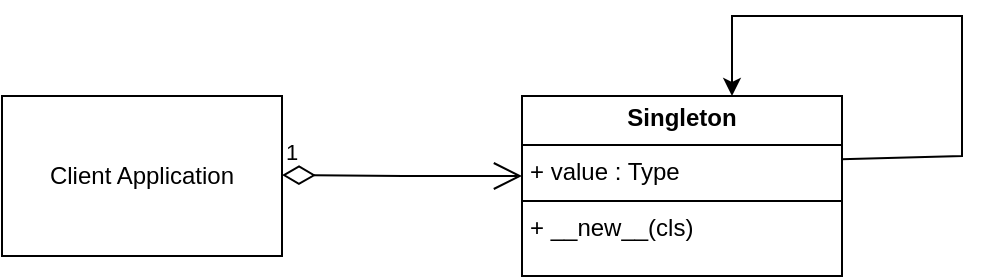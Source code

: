 <mxfile version="26.1.1">
  <diagram name="Page-1" id="gWUmgmVOKj-81I4YXcMq">
    <mxGraphModel dx="1050" dy="562" grid="1" gridSize="10" guides="1" tooltips="1" connect="1" arrows="1" fold="1" page="1" pageScale="1" pageWidth="850" pageHeight="1100" math="0" shadow="0">
      <root>
        <mxCell id="0" />
        <mxCell id="1" parent="0" />
        <mxCell id="z_y21UOyduzdK2UK734L-1" value="Client Application" style="rounded=0;whiteSpace=wrap;html=1;" vertex="1" parent="1">
          <mxGeometry x="60" y="120" width="140" height="80" as="geometry" />
        </mxCell>
        <mxCell id="z_y21UOyduzdK2UK734L-3" value="1" style="endArrow=open;html=1;endSize=12;startArrow=diamondThin;startSize=14;startFill=0;edgeStyle=orthogonalEdgeStyle;align=left;verticalAlign=bottom;rounded=0;" edge="1" parent="1">
          <mxGeometry x="-1" y="3" relative="1" as="geometry">
            <mxPoint x="200" y="159.5" as="sourcePoint" />
            <mxPoint x="320" y="160" as="targetPoint" />
          </mxGeometry>
        </mxCell>
        <mxCell id="z_y21UOyduzdK2UK734L-4" value="&lt;p style=&quot;margin:0px;margin-top:4px;text-align:center;&quot;&gt;&lt;b&gt;Singleton&lt;/b&gt;&lt;/p&gt;&lt;hr size=&quot;1&quot; style=&quot;border-style:solid;&quot;&gt;&lt;p style=&quot;margin:0px;margin-left:4px;&quot;&gt;+ value : Type&lt;/p&gt;&lt;hr size=&quot;1&quot; style=&quot;border-style:solid;&quot;&gt;&lt;p style=&quot;margin:0px;margin-left:4px;&quot;&gt;+ __new__(cls)&lt;/p&gt;" style="verticalAlign=top;align=left;overflow=fill;html=1;whiteSpace=wrap;" vertex="1" parent="1">
          <mxGeometry x="320" y="120" width="160" height="90" as="geometry" />
        </mxCell>
        <mxCell id="z_y21UOyduzdK2UK734L-5" value="" style="endArrow=classic;html=1;rounded=0;exitX=0.997;exitY=0.351;exitDx=0;exitDy=0;exitPerimeter=0;" edge="1" parent="1" source="z_y21UOyduzdK2UK734L-4">
          <mxGeometry width="50" height="50" relative="1" as="geometry">
            <mxPoint x="483" y="150" as="sourcePoint" />
            <mxPoint x="425" y="120" as="targetPoint" />
            <Array as="points">
              <mxPoint x="540" y="150" />
              <mxPoint x="540" y="110" />
              <mxPoint x="540" y="80" />
              <mxPoint x="485" y="80" />
              <mxPoint x="425" y="80" />
            </Array>
          </mxGeometry>
        </mxCell>
      </root>
    </mxGraphModel>
  </diagram>
</mxfile>

